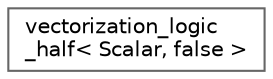 digraph "类继承关系图"
{
 // LATEX_PDF_SIZE
  bgcolor="transparent";
  edge [fontname=Helvetica,fontsize=10,labelfontname=Helvetica,labelfontsize=10];
  node [fontname=Helvetica,fontsize=10,shape=box,height=0.2,width=0.4];
  rankdir="LR";
  Node0 [id="Node000000",label="vectorization_logic\l_half\< Scalar, false \>",height=0.2,width=0.4,color="grey40", fillcolor="white", style="filled",URL="$structvectorization__logic__half_3_01_scalar_00_01false_01_4.html",tooltip=" "];
}
